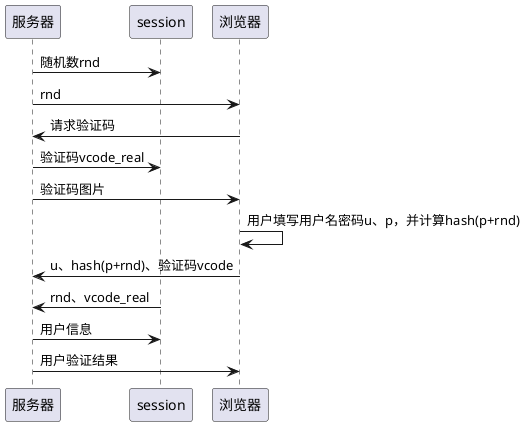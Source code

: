 @startuml 登录验证流程
服务器->session : 随机数rnd
服务器->浏览器 : rnd
浏览器->服务器 : 请求验证码
服务器->session : 验证码vcode_real
服务器->浏览器 : 验证码图片
浏览器->浏览器 : 用户填写用户名密码u、p，并计算hash(p+rnd)
浏览器->服务器 : u、hash(p+rnd)、验证码vcode
session->服务器 : rnd、vcode_real
服务器->session : 用户信息
服务器->浏览器 : 用户验证结果
@enduml